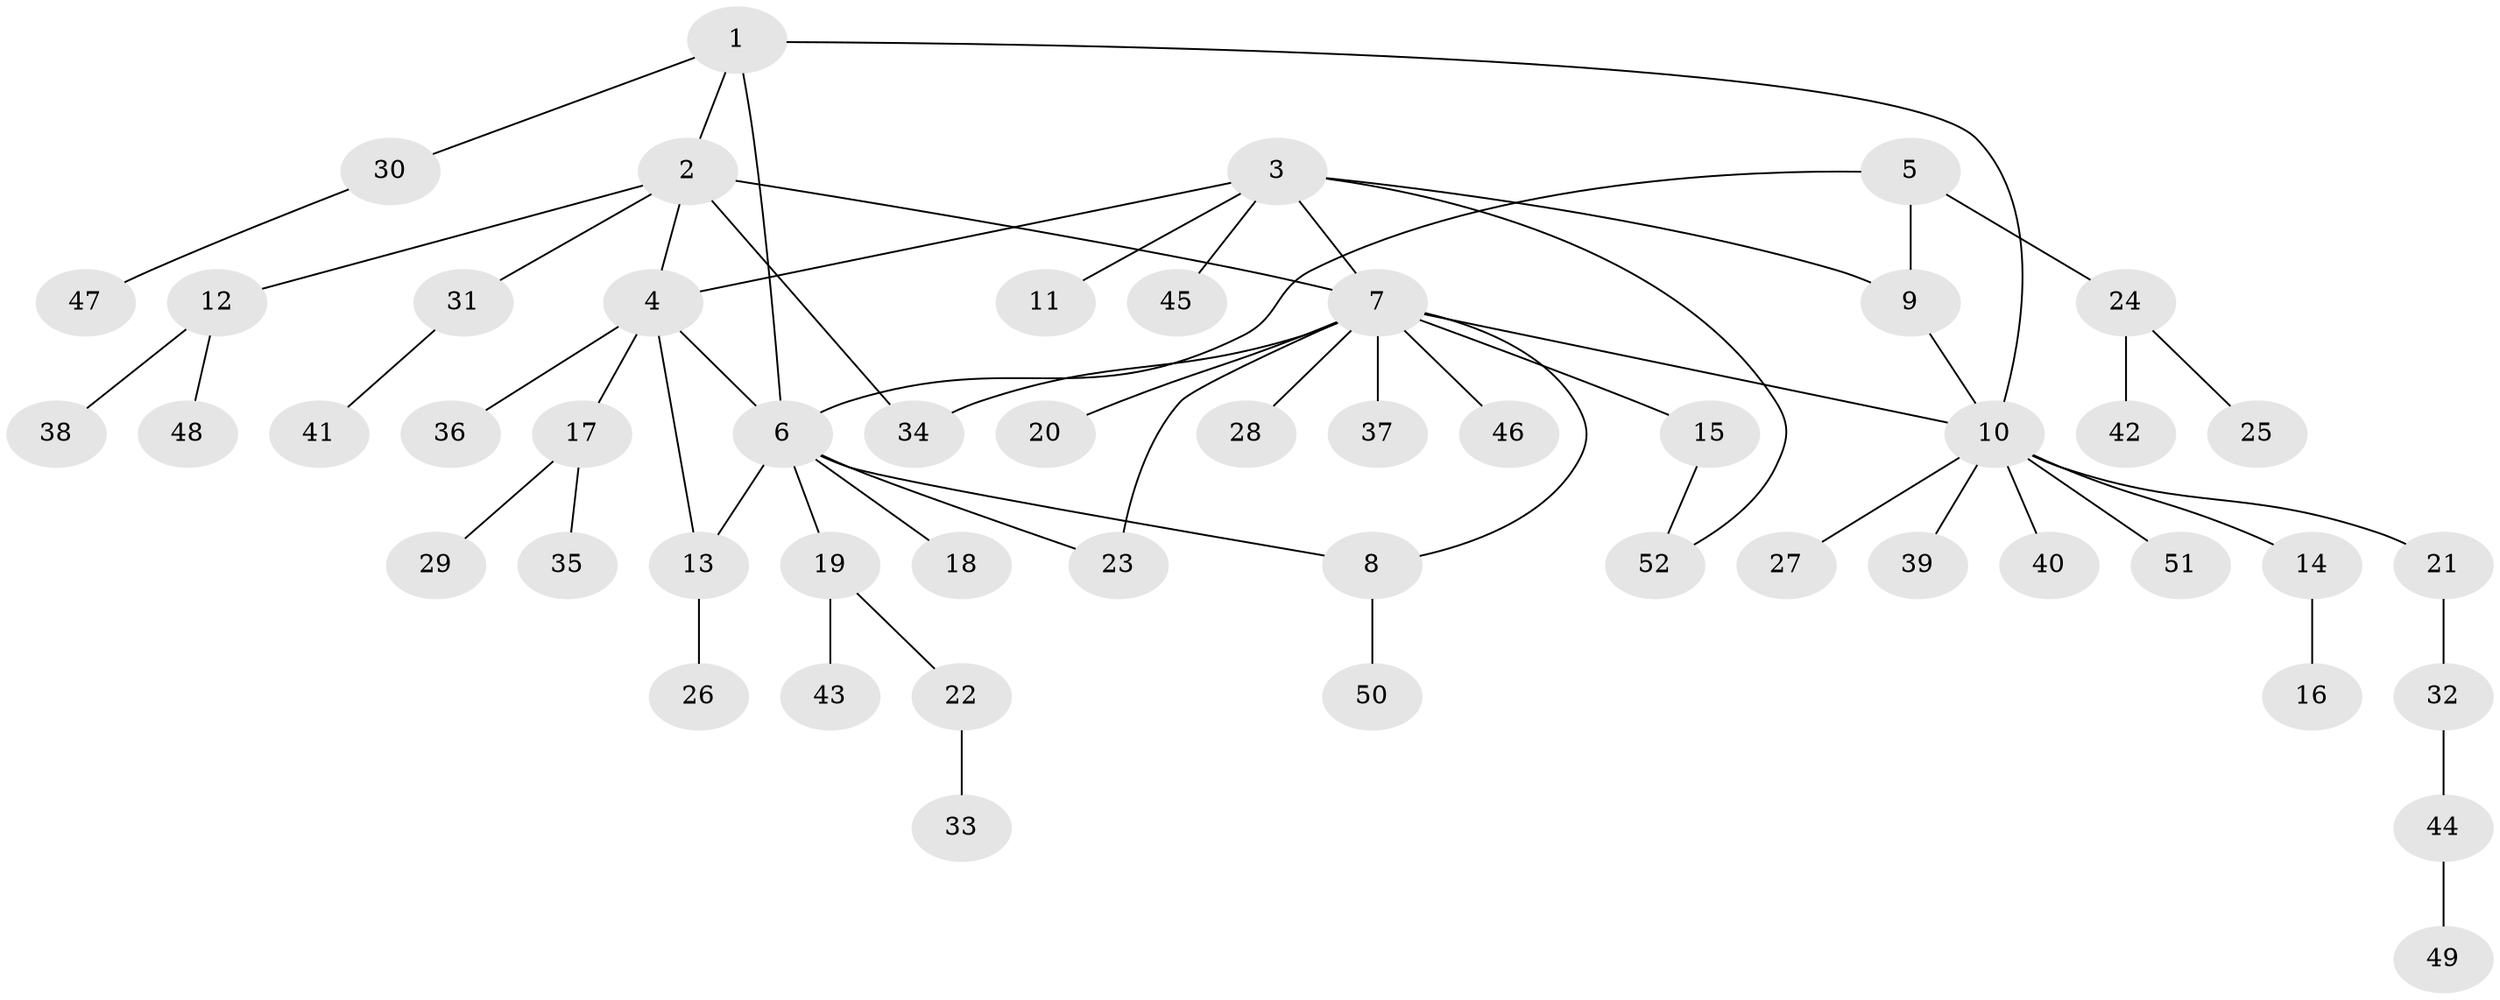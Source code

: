 // coarse degree distribution, {6: 0.07692307692307693, 8: 0.038461538461538464, 12: 0.038461538461538464, 2: 0.23076923076923078, 3: 0.038461538461538464, 1: 0.5769230769230769}
// Generated by graph-tools (version 1.1) at 2025/19/03/04/25 18:19:54]
// undirected, 52 vertices, 61 edges
graph export_dot {
graph [start="1"]
  node [color=gray90,style=filled];
  1;
  2;
  3;
  4;
  5;
  6;
  7;
  8;
  9;
  10;
  11;
  12;
  13;
  14;
  15;
  16;
  17;
  18;
  19;
  20;
  21;
  22;
  23;
  24;
  25;
  26;
  27;
  28;
  29;
  30;
  31;
  32;
  33;
  34;
  35;
  36;
  37;
  38;
  39;
  40;
  41;
  42;
  43;
  44;
  45;
  46;
  47;
  48;
  49;
  50;
  51;
  52;
  1 -- 2;
  1 -- 6;
  1 -- 10;
  1 -- 30;
  2 -- 4;
  2 -- 7;
  2 -- 12;
  2 -- 31;
  2 -- 34;
  3 -- 4;
  3 -- 7;
  3 -- 9;
  3 -- 11;
  3 -- 45;
  3 -- 52;
  4 -- 6;
  4 -- 13;
  4 -- 17;
  4 -- 36;
  5 -- 6;
  5 -- 9;
  5 -- 24;
  6 -- 8;
  6 -- 13;
  6 -- 18;
  6 -- 19;
  6 -- 23;
  7 -- 8;
  7 -- 10;
  7 -- 15;
  7 -- 20;
  7 -- 23;
  7 -- 28;
  7 -- 34;
  7 -- 37;
  7 -- 46;
  8 -- 50;
  9 -- 10;
  10 -- 14;
  10 -- 21;
  10 -- 27;
  10 -- 39;
  10 -- 40;
  10 -- 51;
  12 -- 38;
  12 -- 48;
  13 -- 26;
  14 -- 16;
  15 -- 52;
  17 -- 29;
  17 -- 35;
  19 -- 22;
  19 -- 43;
  21 -- 32;
  22 -- 33;
  24 -- 25;
  24 -- 42;
  30 -- 47;
  31 -- 41;
  32 -- 44;
  44 -- 49;
}
